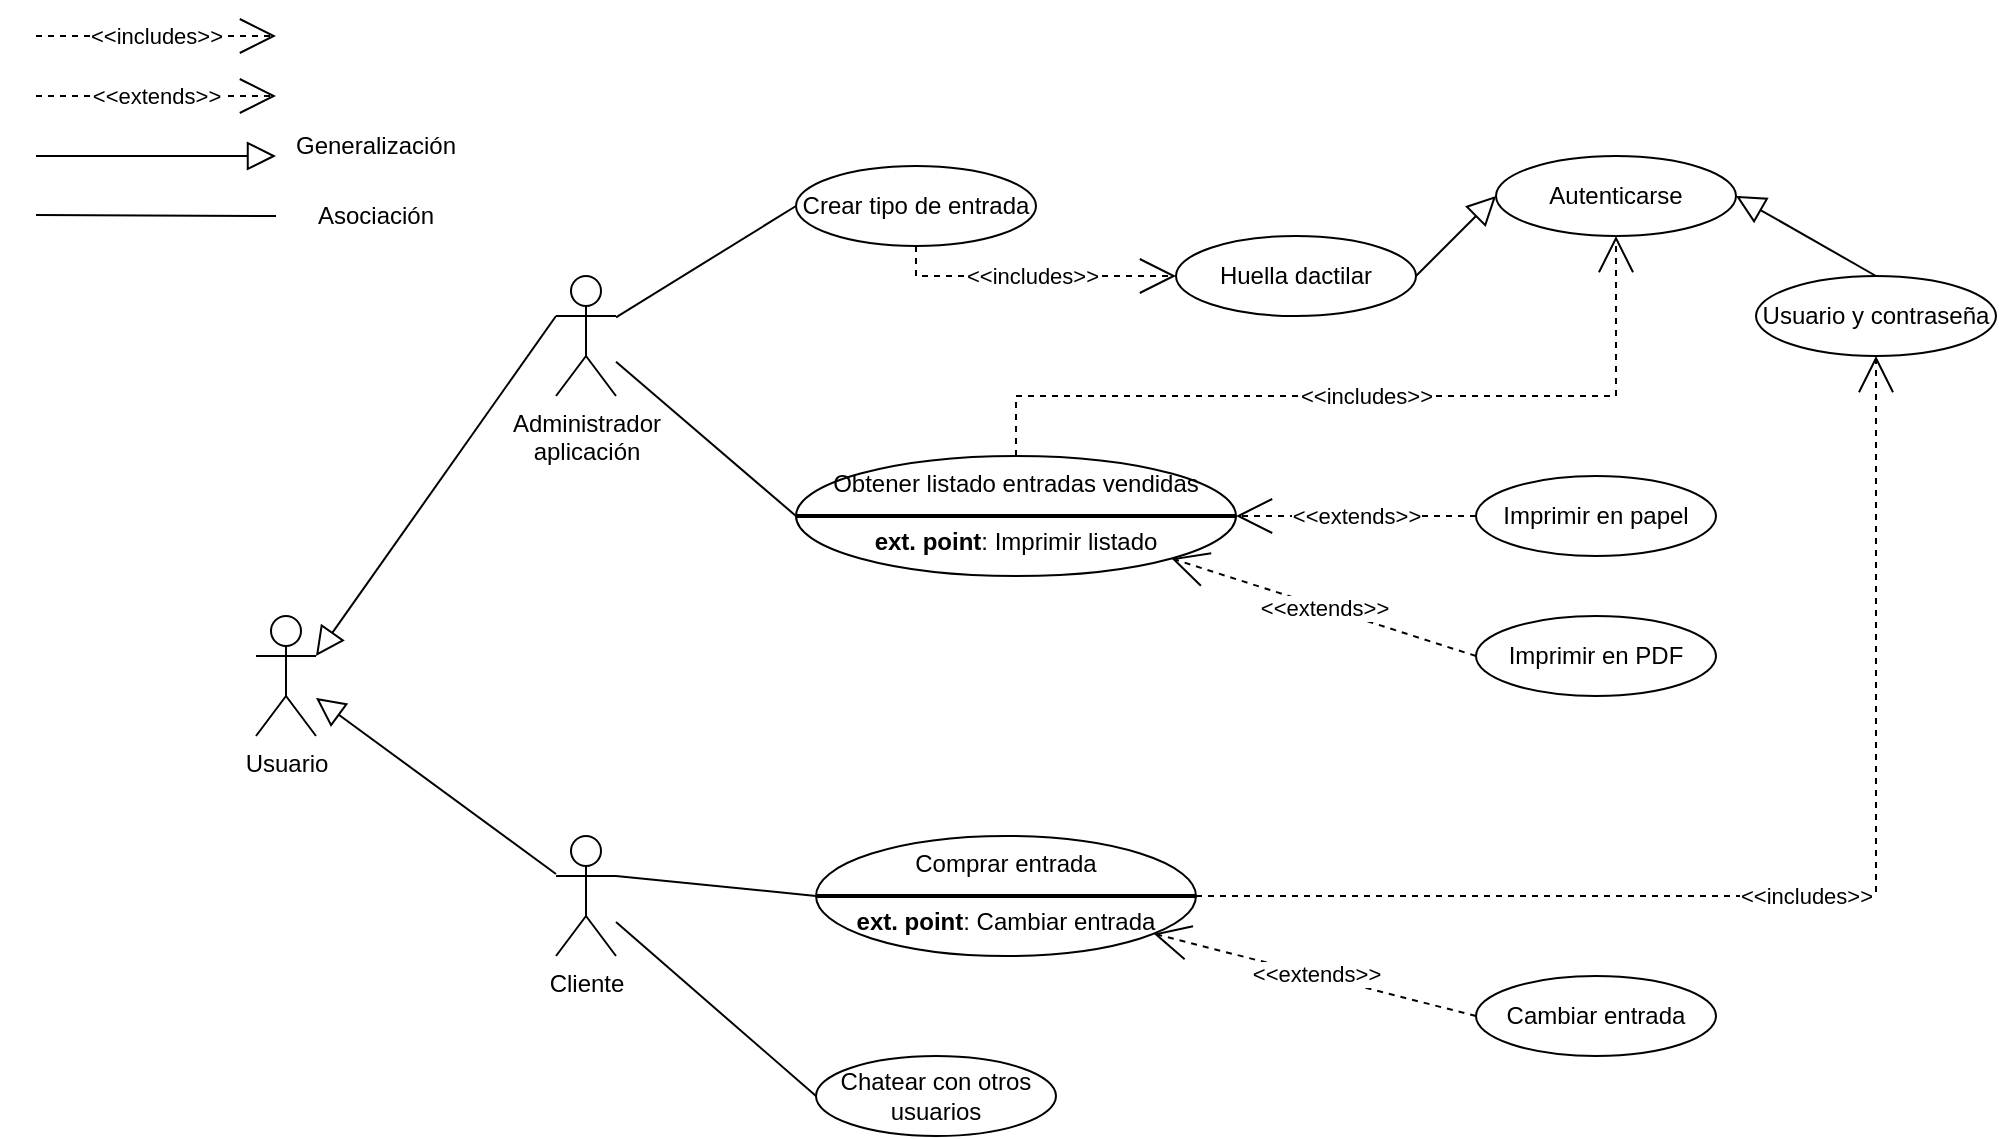 <mxfile version="21.3.3" type="github">
  <diagram name="Page-1" id="JjYXa-n1G-SPFCo9hVN6">
    <mxGraphModel dx="1010" dy="648" grid="1" gridSize="10" guides="1" tooltips="1" connect="1" arrows="1" fold="1" page="1" pageScale="1" pageWidth="1169" pageHeight="827" math="0" shadow="0">
      <root>
        <mxCell id="0" />
        <mxCell id="1" parent="0" />
        <mxCell id="zSeKbh-hyYr4NTrF1kqR-1" value="&lt;div&gt;Usuario&lt;/div&gt;" style="shape=umlActor;verticalLabelPosition=bottom;verticalAlign=top;html=1;outlineConnect=0;" vertex="1" parent="1">
          <mxGeometry x="130" y="310" width="30" height="60" as="geometry" />
        </mxCell>
        <mxCell id="zSeKbh-hyYr4NTrF1kqR-2" value="&lt;div&gt;Administrador&lt;/div&gt;&lt;div&gt;aplicación&lt;/div&gt;" style="shape=umlActor;verticalLabelPosition=bottom;verticalAlign=top;html=1;outlineConnect=0;" vertex="1" parent="1">
          <mxGeometry x="280" y="140" width="30" height="60" as="geometry" />
        </mxCell>
        <mxCell id="zSeKbh-hyYr4NTrF1kqR-4" value="&lt;div&gt;Cliente&lt;/div&gt;" style="shape=umlActor;verticalLabelPosition=bottom;verticalAlign=top;html=1;outlineConnect=0;" vertex="1" parent="1">
          <mxGeometry x="280" y="420" width="30" height="60" as="geometry" />
        </mxCell>
        <mxCell id="zSeKbh-hyYr4NTrF1kqR-6" value="&amp;lt;&amp;lt;includes&amp;gt;&amp;gt;" style="endArrow=open;endSize=16;endFill=0;html=1;rounded=0;dashed=1;" edge="1" parent="1">
          <mxGeometry width="160" relative="1" as="geometry">
            <mxPoint x="20" y="20" as="sourcePoint" />
            <mxPoint x="140" y="20" as="targetPoint" />
            <Array as="points" />
          </mxGeometry>
        </mxCell>
        <mxCell id="zSeKbh-hyYr4NTrF1kqR-7" value="&amp;lt;&amp;lt;extends&amp;gt;&amp;gt;" style="endArrow=open;endSize=16;endFill=0;html=1;rounded=0;dashed=1;" edge="1" parent="1">
          <mxGeometry width="160" relative="1" as="geometry">
            <mxPoint x="20" y="50" as="sourcePoint" />
            <mxPoint x="140" y="50" as="targetPoint" />
          </mxGeometry>
        </mxCell>
        <mxCell id="zSeKbh-hyYr4NTrF1kqR-8" value="" style="endArrow=block;endFill=0;endSize=12;html=1;rounded=0;" edge="1" parent="1">
          <mxGeometry width="160" relative="1" as="geometry">
            <mxPoint x="20" y="80" as="sourcePoint" />
            <mxPoint x="140" y="80" as="targetPoint" />
          </mxGeometry>
        </mxCell>
        <mxCell id="zSeKbh-hyYr4NTrF1kqR-9" value="" style="endArrow=none;endFill=0;endSize=12;html=1;rounded=0;" edge="1" parent="1">
          <mxGeometry width="160" relative="1" as="geometry">
            <mxPoint x="20" y="109.5" as="sourcePoint" />
            <mxPoint x="140" y="110" as="targetPoint" />
          </mxGeometry>
        </mxCell>
        <mxCell id="zSeKbh-hyYr4NTrF1kqR-10" value="Generalización" style="text;strokeColor=none;align=center;fillColor=none;html=1;verticalAlign=middle;whiteSpace=wrap;rounded=0;" vertex="1" parent="1">
          <mxGeometry x="160" y="60" width="60" height="30" as="geometry" />
        </mxCell>
        <mxCell id="zSeKbh-hyYr4NTrF1kqR-11" value="Asociación" style="text;strokeColor=none;align=center;fillColor=none;html=1;verticalAlign=middle;whiteSpace=wrap;rounded=0;" vertex="1" parent="1">
          <mxGeometry x="160" y="95" width="60" height="30" as="geometry" />
        </mxCell>
        <mxCell id="zSeKbh-hyYr4NTrF1kqR-13" value="" style="endArrow=block;endFill=0;endSize=12;html=1;rounded=0;entryX=1;entryY=0.333;entryDx=0;entryDy=0;entryPerimeter=0;exitX=0;exitY=0.333;exitDx=0;exitDy=0;exitPerimeter=0;" edge="1" parent="1" source="zSeKbh-hyYr4NTrF1kqR-2" target="zSeKbh-hyYr4NTrF1kqR-1">
          <mxGeometry width="160" relative="1" as="geometry">
            <mxPoint x="30" y="90" as="sourcePoint" />
            <mxPoint x="150" y="90" as="targetPoint" />
          </mxGeometry>
        </mxCell>
        <mxCell id="zSeKbh-hyYr4NTrF1kqR-14" value="" style="endArrow=block;endFill=0;endSize=12;html=1;rounded=0;" edge="1" parent="1" source="zSeKbh-hyYr4NTrF1kqR-4" target="zSeKbh-hyYr4NTrF1kqR-1">
          <mxGeometry width="160" relative="1" as="geometry">
            <mxPoint x="290" y="198" as="sourcePoint" />
            <mxPoint x="170" y="340" as="targetPoint" />
          </mxGeometry>
        </mxCell>
        <mxCell id="zSeKbh-hyYr4NTrF1kqR-15" value="Autenticarse" style="ellipse;whiteSpace=wrap;html=1;" vertex="1" parent="1">
          <mxGeometry x="750" y="80" width="120" height="40" as="geometry" />
        </mxCell>
        <mxCell id="zSeKbh-hyYr4NTrF1kqR-16" value="Usuario y contraseña" style="ellipse;whiteSpace=wrap;html=1;" vertex="1" parent="1">
          <mxGeometry x="880" y="140" width="120" height="40" as="geometry" />
        </mxCell>
        <mxCell id="zSeKbh-hyYr4NTrF1kqR-17" value="Huella dactilar" style="ellipse;whiteSpace=wrap;html=1;" vertex="1" parent="1">
          <mxGeometry x="590" y="120" width="120" height="40" as="geometry" />
        </mxCell>
        <mxCell id="zSeKbh-hyYr4NTrF1kqR-18" value="" style="endArrow=block;endFill=0;endSize=12;html=1;rounded=0;entryX=1;entryY=0.5;entryDx=0;entryDy=0;exitX=0.5;exitY=0;exitDx=0;exitDy=0;" edge="1" parent="1" source="zSeKbh-hyYr4NTrF1kqR-16" target="zSeKbh-hyYr4NTrF1kqR-15">
          <mxGeometry width="160" relative="1" as="geometry">
            <mxPoint x="30" y="90" as="sourcePoint" />
            <mxPoint x="150" y="90" as="targetPoint" />
          </mxGeometry>
        </mxCell>
        <mxCell id="zSeKbh-hyYr4NTrF1kqR-19" value="" style="endArrow=block;endFill=0;endSize=12;html=1;rounded=0;entryX=0;entryY=0.5;entryDx=0;entryDy=0;exitX=1;exitY=0.5;exitDx=0;exitDy=0;" edge="1" parent="1" source="zSeKbh-hyYr4NTrF1kqR-17" target="zSeKbh-hyYr4NTrF1kqR-15">
          <mxGeometry width="160" relative="1" as="geometry">
            <mxPoint x="690" y="180" as="sourcePoint" />
            <mxPoint x="770" y="135" as="targetPoint" />
          </mxGeometry>
        </mxCell>
        <mxCell id="zSeKbh-hyYr4NTrF1kqR-20" value="Crear tipo de entrada" style="ellipse;whiteSpace=wrap;html=1;" vertex="1" parent="1">
          <mxGeometry x="400" y="85" width="120" height="40" as="geometry" />
        </mxCell>
        <mxCell id="zSeKbh-hyYr4NTrF1kqR-21" value="&amp;lt;&amp;lt;includes&amp;gt;&amp;gt;" style="endArrow=open;endSize=16;endFill=0;html=1;rounded=0;dashed=1;entryX=0;entryY=0.5;entryDx=0;entryDy=0;exitX=0.5;exitY=1;exitDx=0;exitDy=0;" edge="1" parent="1" source="zSeKbh-hyYr4NTrF1kqR-20" target="zSeKbh-hyYr4NTrF1kqR-17">
          <mxGeometry width="160" relative="1" as="geometry">
            <mxPoint x="30" y="30" as="sourcePoint" />
            <mxPoint x="150" y="30" as="targetPoint" />
            <Array as="points">
              <mxPoint x="460" y="140" />
              <mxPoint x="530" y="140" />
            </Array>
          </mxGeometry>
        </mxCell>
        <mxCell id="zSeKbh-hyYr4NTrF1kqR-22" value="&lt;div&gt;Obtener listado entradas vendidas&lt;/div&gt;&lt;div&gt;&lt;br&gt;&lt;/div&gt;&lt;div&gt;&lt;b&gt;ext. point&lt;/b&gt;: Imprimir listado&lt;br&gt;&lt;/div&gt;" style="ellipse;whiteSpace=wrap;html=1;horizontal=1;verticalAlign=top;" vertex="1" parent="1">
          <mxGeometry x="400" y="230" width="220" height="60" as="geometry" />
        </mxCell>
        <mxCell id="zSeKbh-hyYr4NTrF1kqR-23" value="" style="endArrow=none;html=1;strokeWidth=2;rounded=0;entryX=1;entryY=0.5;entryDx=0;entryDy=0;exitX=0;exitY=0.5;exitDx=0;exitDy=0;" edge="1" parent="1" source="zSeKbh-hyYr4NTrF1kqR-22" target="zSeKbh-hyYr4NTrF1kqR-22">
          <mxGeometry width="50" height="50" relative="1" as="geometry">
            <mxPoint x="407" y="308" as="sourcePoint" />
            <mxPoint x="567" y="308.02" as="targetPoint" />
          </mxGeometry>
        </mxCell>
        <mxCell id="zSeKbh-hyYr4NTrF1kqR-24" value="Imprimir en PDF" style="ellipse;whiteSpace=wrap;html=1;" vertex="1" parent="1">
          <mxGeometry x="740" y="310" width="120" height="40" as="geometry" />
        </mxCell>
        <mxCell id="zSeKbh-hyYr4NTrF1kqR-25" value="Imprimir en papel" style="ellipse;whiteSpace=wrap;html=1;" vertex="1" parent="1">
          <mxGeometry x="740" y="240" width="120" height="40" as="geometry" />
        </mxCell>
        <mxCell id="zSeKbh-hyYr4NTrF1kqR-26" value="&amp;lt;&amp;lt;extends&amp;gt;&amp;gt;" style="endArrow=open;endSize=16;endFill=0;html=1;rounded=0;dashed=1;entryX=1;entryY=1;entryDx=0;entryDy=0;exitX=0;exitY=0.5;exitDx=0;exitDy=0;" edge="1" parent="1" source="zSeKbh-hyYr4NTrF1kqR-24" target="zSeKbh-hyYr4NTrF1kqR-22">
          <mxGeometry width="160" relative="1" as="geometry">
            <mxPoint x="30" y="60" as="sourcePoint" />
            <mxPoint x="150" y="60" as="targetPoint" />
          </mxGeometry>
        </mxCell>
        <mxCell id="zSeKbh-hyYr4NTrF1kqR-27" value="&amp;lt;&amp;lt;extends&amp;gt;&amp;gt;" style="endArrow=open;endSize=16;endFill=0;html=1;rounded=0;dashed=1;entryX=1;entryY=0.5;entryDx=0;entryDy=0;exitX=0;exitY=0.5;exitDx=0;exitDy=0;" edge="1" parent="1" source="zSeKbh-hyYr4NTrF1kqR-25" target="zSeKbh-hyYr4NTrF1kqR-22">
          <mxGeometry width="160" relative="1" as="geometry">
            <mxPoint x="560" y="410" as="sourcePoint" />
            <mxPoint x="527" y="351" as="targetPoint" />
          </mxGeometry>
        </mxCell>
        <mxCell id="zSeKbh-hyYr4NTrF1kqR-29" value="&amp;lt;&amp;lt;includes&amp;gt;&amp;gt;" style="endArrow=open;endSize=16;endFill=0;html=1;rounded=0;dashed=1;entryX=0.5;entryY=1;entryDx=0;entryDy=0;exitX=0.5;exitY=0;exitDx=0;exitDy=0;" edge="1" parent="1" source="zSeKbh-hyYr4NTrF1kqR-22" target="zSeKbh-hyYr4NTrF1kqR-15">
          <mxGeometry width="160" relative="1" as="geometry">
            <mxPoint x="530" y="115" as="sourcePoint" />
            <mxPoint x="870" y="220" as="targetPoint" />
            <Array as="points">
              <mxPoint x="510" y="200" />
              <mxPoint x="810" y="200" />
            </Array>
          </mxGeometry>
        </mxCell>
        <mxCell id="zSeKbh-hyYr4NTrF1kqR-30" value="&lt;div&gt;Comprar entrada&lt;/div&gt;&lt;div&gt;&lt;br&gt;&lt;/div&gt;&lt;div&gt;&lt;b&gt;ext. point&lt;/b&gt;: Cambiar entrada&lt;br&gt;&lt;/div&gt;" style="ellipse;whiteSpace=wrap;html=1;verticalAlign=top;" vertex="1" parent="1">
          <mxGeometry x="410" y="420" width="190" height="60" as="geometry" />
        </mxCell>
        <mxCell id="zSeKbh-hyYr4NTrF1kqR-31" value="Chatear con otros usuarios" style="ellipse;whiteSpace=wrap;html=1;" vertex="1" parent="1">
          <mxGeometry x="410" y="530" width="120" height="40" as="geometry" />
        </mxCell>
        <mxCell id="zSeKbh-hyYr4NTrF1kqR-32" value="&amp;lt;&amp;lt;includes&amp;gt;&amp;gt;" style="endArrow=open;endSize=16;endFill=0;html=1;rounded=0;dashed=1;entryX=0.5;entryY=1;entryDx=0;entryDy=0;exitX=1;exitY=0.5;exitDx=0;exitDy=0;" edge="1" parent="1" source="zSeKbh-hyYr4NTrF1kqR-30" target="zSeKbh-hyYr4NTrF1kqR-16">
          <mxGeometry width="160" relative="1" as="geometry">
            <mxPoint x="520" y="290" as="sourcePoint" />
            <mxPoint x="820" y="130" as="targetPoint" />
            <Array as="points">
              <mxPoint x="940" y="450" />
            </Array>
          </mxGeometry>
        </mxCell>
        <mxCell id="zSeKbh-hyYr4NTrF1kqR-33" value="" style="endArrow=none;endFill=0;endSize=12;html=1;rounded=0;entryX=0;entryY=0.5;entryDx=0;entryDy=0;" edge="1" parent="1" source="zSeKbh-hyYr4NTrF1kqR-2" target="zSeKbh-hyYr4NTrF1kqR-20">
          <mxGeometry width="160" relative="1" as="geometry">
            <mxPoint x="30" y="119.5" as="sourcePoint" />
            <mxPoint x="150" y="120" as="targetPoint" />
          </mxGeometry>
        </mxCell>
        <mxCell id="zSeKbh-hyYr4NTrF1kqR-34" value="" style="endArrow=none;endFill=0;endSize=12;html=1;rounded=0;entryX=0;entryY=0.5;entryDx=0;entryDy=0;" edge="1" parent="1" source="zSeKbh-hyYr4NTrF1kqR-2" target="zSeKbh-hyYr4NTrF1kqR-22">
          <mxGeometry width="160" relative="1" as="geometry">
            <mxPoint x="320" y="171" as="sourcePoint" />
            <mxPoint x="410" y="115" as="targetPoint" />
          </mxGeometry>
        </mxCell>
        <mxCell id="zSeKbh-hyYr4NTrF1kqR-35" value="" style="endArrow=none;endFill=0;endSize=12;html=1;rounded=0;entryX=0;entryY=0.5;entryDx=0;entryDy=0;exitX=1;exitY=0.333;exitDx=0;exitDy=0;exitPerimeter=0;" edge="1" parent="1" source="zSeKbh-hyYr4NTrF1kqR-4" target="zSeKbh-hyYr4NTrF1kqR-30">
          <mxGeometry width="160" relative="1" as="geometry">
            <mxPoint x="330" y="181" as="sourcePoint" />
            <mxPoint x="410" y="310" as="targetPoint" />
          </mxGeometry>
        </mxCell>
        <mxCell id="zSeKbh-hyYr4NTrF1kqR-36" value="" style="endArrow=none;endFill=0;endSize=12;html=1;rounded=0;entryX=0;entryY=0.5;entryDx=0;entryDy=0;" edge="1" parent="1" source="zSeKbh-hyYr4NTrF1kqR-4" target="zSeKbh-hyYr4NTrF1kqR-31">
          <mxGeometry width="160" relative="1" as="geometry">
            <mxPoint x="320" y="450" as="sourcePoint" />
            <mxPoint x="420" y="470" as="targetPoint" />
          </mxGeometry>
        </mxCell>
        <mxCell id="zSeKbh-hyYr4NTrF1kqR-37" value="" style="endArrow=none;html=1;strokeWidth=2;rounded=0;exitX=0;exitY=0.5;exitDx=0;exitDy=0;entryX=1;entryY=0.5;entryDx=0;entryDy=0;" edge="1" parent="1" source="zSeKbh-hyYr4NTrF1kqR-30" target="zSeKbh-hyYr4NTrF1kqR-30">
          <mxGeometry width="50" height="50" relative="1" as="geometry">
            <mxPoint x="410" y="452" as="sourcePoint" />
            <mxPoint x="570" y="452" as="targetPoint" />
          </mxGeometry>
        </mxCell>
        <mxCell id="zSeKbh-hyYr4NTrF1kqR-38" value="Cambiar entrada" style="ellipse;whiteSpace=wrap;html=1;" vertex="1" parent="1">
          <mxGeometry x="740" y="490" width="120" height="40" as="geometry" />
        </mxCell>
        <mxCell id="zSeKbh-hyYr4NTrF1kqR-39" value="&amp;lt;&amp;lt;extends&amp;gt;&amp;gt;" style="endArrow=open;endSize=16;endFill=0;html=1;rounded=0;dashed=1;exitX=0;exitY=0.5;exitDx=0;exitDy=0;" edge="1" parent="1" source="zSeKbh-hyYr4NTrF1kqR-38" target="zSeKbh-hyYr4NTrF1kqR-30">
          <mxGeometry width="160" relative="1" as="geometry">
            <mxPoint x="560" y="660" as="sourcePoint" />
            <mxPoint x="620" y="510" as="targetPoint" />
          </mxGeometry>
        </mxCell>
      </root>
    </mxGraphModel>
  </diagram>
</mxfile>
